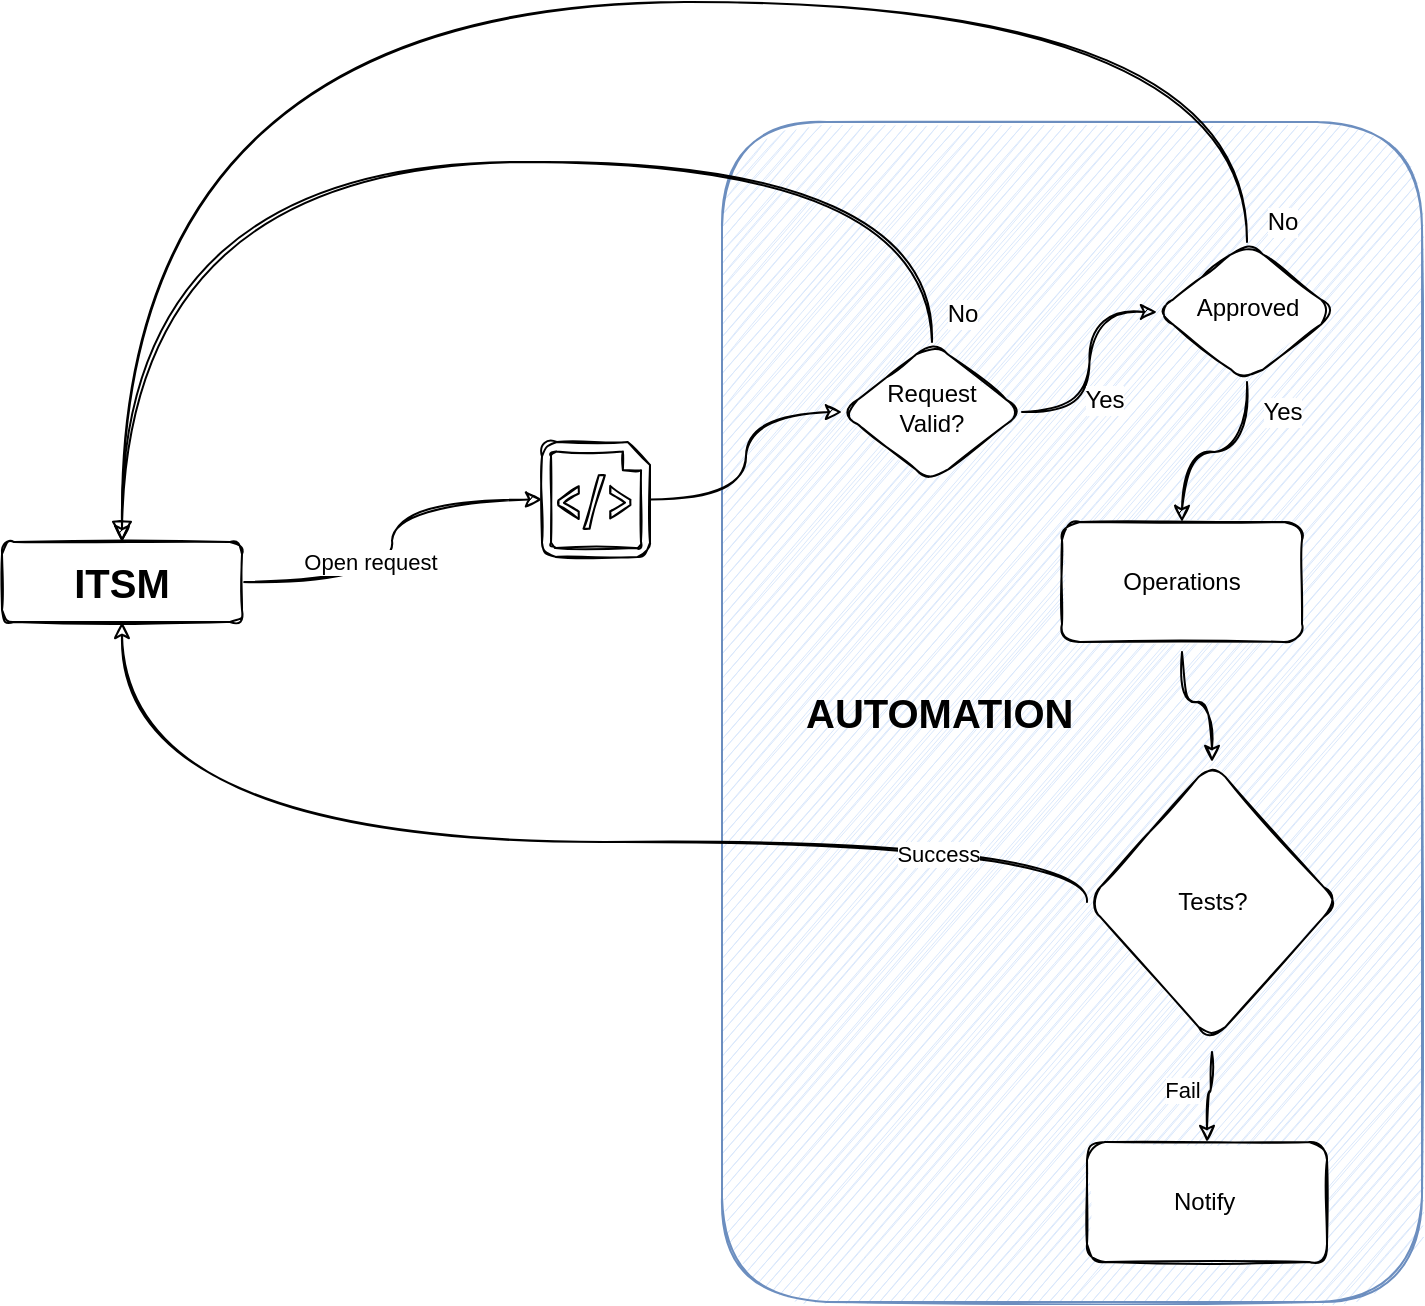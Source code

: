 <mxfile version="14.0.1" type="github">
  <diagram id="C5RBs43oDa-KdzZeNtuy" name="Page-1">
    <mxGraphModel dx="1298" dy="865" grid="1" gridSize="10" guides="1" tooltips="1" connect="1" arrows="1" fold="1" page="1" pageScale="1" pageWidth="827" pageHeight="1169" math="0" shadow="0">
      <root>
        <mxCell id="WIyWlLk6GJQsqaUBKTNV-0" />
        <mxCell id="WIyWlLk6GJQsqaUBKTNV-1" parent="WIyWlLk6GJQsqaUBKTNV-0" />
        <mxCell id="ShlEn4j8O6UnqASMVVu4-1" value="&lt;blockquote style=&quot;margin: 0px 0px 0px 40px ; border: none ; padding: 0px ; font-size: 12px&quot;&gt;&lt;/blockquote&gt;&lt;blockquote style=&quot;margin: 0px 0px 0px 40px ; border: none ; padding: 0px ; font-size: 20px&quot;&gt;AUTOMATION&lt;/blockquote&gt;&lt;blockquote style=&quot;margin: 0px 0px 0px 40px ; border: none ; padding: 0px ; font-size: 12px&quot;&gt;&lt;/blockquote&gt;&lt;blockquote style=&quot;margin: 0px 0px 0px 40px ; border: none ; padding: 0px ; font-size: 12px&quot;&gt;&lt;/blockquote&gt;&lt;blockquote style=&quot;margin: 0px 0px 0px 40px ; border: none ; padding: 0px ; font-size: 12px&quot;&gt;&lt;/blockquote&gt;&lt;blockquote style=&quot;margin: 0px 0px 0px 40px ; border: none ; padding: 0px ; font-size: 12px&quot;&gt;&lt;/blockquote&gt;&lt;blockquote style=&quot;margin: 0px 0px 0px 40px ; border: none ; padding: 0px ; font-size: 12px&quot;&gt;&lt;/blockquote&gt;&lt;blockquote style=&quot;margin: 0px 0px 0px 40px ; border: none ; padding: 0px ; font-size: 12px&quot;&gt;&lt;/blockquote&gt;&lt;blockquote style=&quot;margin: 0px 0px 0px 40px ; border: none ; padding: 0px ; font-size: 12px&quot;&gt;&lt;/blockquote&gt;" style="whiteSpace=wrap;html=1;fontSize=12;glass=0;strokeWidth=1;shadow=0;align=left;sketch=1;rounded=1;labelBackgroundColor=none;labelPosition=center;verticalLabelPosition=middle;verticalAlign=middle;fontStyle=1;fillColor=#dae8fc;strokeColor=#6c8ebf;" vertex="1" parent="WIyWlLk6GJQsqaUBKTNV-1">
          <mxGeometry x="390" y="80" width="350" height="590" as="geometry" />
        </mxCell>
        <mxCell id="ShlEn4j8O6UnqASMVVu4-2" style="edgeStyle=orthogonalEdgeStyle;orthogonalLoop=1;jettySize=auto;html=1;exitX=1;exitY=0.5;exitDx=0;exitDy=0;sketch=1;curved=1;entryX=0;entryY=0.5;entryDx=0;entryDy=0;entryPerimeter=0;" edge="1" parent="WIyWlLk6GJQsqaUBKTNV-1" source="WIyWlLk6GJQsqaUBKTNV-3" target="ShlEn4j8O6UnqASMVVu4-35">
          <mxGeometry relative="1" as="geometry">
            <mxPoint x="210" y="190" as="sourcePoint" />
            <mxPoint x="260" y="345" as="targetPoint" />
          </mxGeometry>
        </mxCell>
        <mxCell id="ShlEn4j8O6UnqASMVVu4-3" value="Open request" style="edgeLabel;html=1;align=center;verticalAlign=middle;resizable=0;points=[];sketch=1;rounded=1;" vertex="1" connectable="0" parent="ShlEn4j8O6UnqASMVVu4-2">
          <mxGeometry x="-0.327" y="-1" relative="1" as="geometry">
            <mxPoint x="-1" y="-11" as="offset" />
          </mxGeometry>
        </mxCell>
        <mxCell id="WIyWlLk6GJQsqaUBKTNV-3" value="ITSM" style="whiteSpace=wrap;html=1;fontSize=20;glass=0;strokeWidth=1;shadow=0;sketch=1;rounded=1;fontStyle=1" parent="WIyWlLk6GJQsqaUBKTNV-1" vertex="1">
          <mxGeometry x="30" y="290" width="120" height="40" as="geometry" />
        </mxCell>
        <mxCell id="WIyWlLk6GJQsqaUBKTNV-5" value="" style="edgeStyle=orthogonalEdgeStyle;html=1;jettySize=auto;orthogonalLoop=1;fontSize=11;endArrow=block;endFill=0;endSize=8;strokeWidth=1;shadow=0;labelBackgroundColor=none;entryX=0.5;entryY=0;entryDx=0;entryDy=0;exitX=0.5;exitY=0;exitDx=0;exitDy=0;sketch=1;curved=1;" parent="WIyWlLk6GJQsqaUBKTNV-1" source="WIyWlLk6GJQsqaUBKTNV-6" target="WIyWlLk6GJQsqaUBKTNV-3" edge="1">
          <mxGeometry x="-0.804" y="10" relative="1" as="geometry">
            <mxPoint as="offset" />
            <mxPoint x="160" y="30" as="targetPoint" />
            <Array as="points">
              <mxPoint x="653" y="20" />
              <mxPoint x="90" y="20" />
            </Array>
          </mxGeometry>
        </mxCell>
        <mxCell id="ShlEn4j8O6UnqASMVVu4-29" value="No" style="edgeLabel;html=1;align=center;verticalAlign=middle;resizable=0;points=[];fontSize=12;" vertex="1" connectable="0" parent="WIyWlLk6GJQsqaUBKTNV-5">
          <mxGeometry x="-0.929" y="-3" relative="1" as="geometry">
            <mxPoint x="14.5" y="24" as="offset" />
          </mxGeometry>
        </mxCell>
        <mxCell id="WIyWlLk6GJQsqaUBKTNV-6" value="Approved" style="rhombus;whiteSpace=wrap;html=1;shadow=0;fontFamily=Helvetica;fontSize=12;align=center;strokeWidth=1;spacing=6;spacingTop=-4;sketch=1;rounded=1;" parent="WIyWlLk6GJQsqaUBKTNV-1" vertex="1">
          <mxGeometry x="607.5" y="140" width="90" height="70" as="geometry" />
        </mxCell>
        <mxCell id="ShlEn4j8O6UnqASMVVu4-15" value="" style="edgeStyle=orthogonalEdgeStyle;orthogonalLoop=1;jettySize=auto;html=1;shadow=0;labelBackgroundColor=none;sourcePerimeterSpacing=5;endFill=0;sketch=1;curved=1;" edge="1" parent="WIyWlLk6GJQsqaUBKTNV-1" source="ShlEn4j8O6UnqASMVVu4-4" target="ShlEn4j8O6UnqASMVVu4-14">
          <mxGeometry relative="1" as="geometry" />
        </mxCell>
        <mxCell id="ShlEn4j8O6UnqASMVVu4-4" value="Operations" style="whiteSpace=wrap;html=1;sketch=1;rounded=1;" vertex="1" parent="WIyWlLk6GJQsqaUBKTNV-1">
          <mxGeometry x="560" y="280" width="120" height="60" as="geometry" />
        </mxCell>
        <mxCell id="ShlEn4j8O6UnqASMVVu4-16" style="edgeStyle=orthogonalEdgeStyle;orthogonalLoop=1;jettySize=auto;html=1;entryX=0.5;entryY=1;entryDx=0;entryDy=0;shadow=0;labelBackgroundColor=none;sourcePerimeterSpacing=5;endFill=0;sketch=1;curved=1;exitX=0;exitY=0.5;exitDx=0;exitDy=0;" edge="1" parent="WIyWlLk6GJQsqaUBKTNV-1" source="ShlEn4j8O6UnqASMVVu4-14" target="WIyWlLk6GJQsqaUBKTNV-3">
          <mxGeometry relative="1" as="geometry">
            <Array as="points">
              <mxPoint x="573" y="440" />
              <mxPoint x="90" y="440" />
            </Array>
          </mxGeometry>
        </mxCell>
        <mxCell id="ShlEn4j8O6UnqASMVVu4-21" value="" style="edgeStyle=orthogonalEdgeStyle;orthogonalLoop=1;jettySize=auto;html=1;shadow=0;labelBackgroundColor=none;sourcePerimeterSpacing=5;endFill=0;sketch=1;curved=1;" edge="1" parent="WIyWlLk6GJQsqaUBKTNV-1" source="ShlEn4j8O6UnqASMVVu4-14" target="ShlEn4j8O6UnqASMVVu4-20">
          <mxGeometry relative="1" as="geometry" />
        </mxCell>
        <mxCell id="ShlEn4j8O6UnqASMVVu4-22" value="Fail" style="edgeLabel;html=1;align=center;verticalAlign=middle;resizable=0;points=[];sketch=1;rounded=1;" vertex="1" connectable="0" parent="ShlEn4j8O6UnqASMVVu4-21">
          <mxGeometry x="-0.2" relative="1" as="geometry">
            <mxPoint x="-15" as="offset" />
          </mxGeometry>
        </mxCell>
        <mxCell id="ShlEn4j8O6UnqASMVVu4-14" value="Tests?" style="rhombus;whiteSpace=wrap;html=1;sketch=1;rounded=1;" vertex="1" parent="WIyWlLk6GJQsqaUBKTNV-1">
          <mxGeometry x="572.5" y="400" width="125" height="140" as="geometry" />
        </mxCell>
        <mxCell id="ShlEn4j8O6UnqASMVVu4-17" value="Success" style="edgeLabel;html=1;align=center;verticalAlign=middle;resizable=0;points=[];sketch=1;rounded=1;" vertex="1" connectable="0" parent="WIyWlLk6GJQsqaUBKTNV-1">
          <mxGeometry x="730" y="210" as="geometry">
            <mxPoint x="-232" y="236" as="offset" />
          </mxGeometry>
        </mxCell>
        <mxCell id="ShlEn4j8O6UnqASMVVu4-20" value="Notify&amp;nbsp;" style="whiteSpace=wrap;html=1;sketch=1;rounded=1;" vertex="1" parent="WIyWlLk6GJQsqaUBKTNV-1">
          <mxGeometry x="572.5" y="590" width="120" height="60" as="geometry" />
        </mxCell>
        <mxCell id="ShlEn4j8O6UnqASMVVu4-26" style="edgeStyle=orthogonalEdgeStyle;curved=1;rounded=1;sketch=1;orthogonalLoop=1;jettySize=auto;html=1;entryX=0;entryY=0.5;entryDx=0;entryDy=0;fontSize=12;exitX=1;exitY=0.5;exitDx=0;exitDy=0;exitPerimeter=0;" edge="1" parent="WIyWlLk6GJQsqaUBKTNV-1" source="ShlEn4j8O6UnqASMVVu4-35" target="ShlEn4j8O6UnqASMVVu4-27">
          <mxGeometry relative="1" as="geometry">
            <mxPoint x="350" y="345" as="sourcePoint" />
          </mxGeometry>
        </mxCell>
        <mxCell id="ShlEn4j8O6UnqASMVVu4-28" style="edgeStyle=orthogonalEdgeStyle;curved=1;rounded=1;sketch=1;orthogonalLoop=1;jettySize=auto;html=1;exitX=1;exitY=0.5;exitDx=0;exitDy=0;entryX=0;entryY=0.5;entryDx=0;entryDy=0;fontSize=12;" edge="1" parent="WIyWlLk6GJQsqaUBKTNV-1" source="ShlEn4j8O6UnqASMVVu4-27" target="WIyWlLk6GJQsqaUBKTNV-6">
          <mxGeometry relative="1" as="geometry" />
        </mxCell>
        <mxCell id="ShlEn4j8O6UnqASMVVu4-30" value="Yes" style="edgeLabel;html=1;align=center;verticalAlign=middle;resizable=0;points=[];fontSize=12;" vertex="1" connectable="0" parent="ShlEn4j8O6UnqASMVVu4-28">
          <mxGeometry x="-0.313" y="-7" relative="1" as="geometry">
            <mxPoint as="offset" />
          </mxGeometry>
        </mxCell>
        <mxCell id="ShlEn4j8O6UnqASMVVu4-31" style="edgeStyle=orthogonalEdgeStyle;curved=1;rounded=1;sketch=1;orthogonalLoop=1;jettySize=auto;html=1;exitX=0.5;exitY=0;exitDx=0;exitDy=0;fontSize=12;" edge="1" parent="WIyWlLk6GJQsqaUBKTNV-1" source="ShlEn4j8O6UnqASMVVu4-27">
          <mxGeometry relative="1" as="geometry">
            <mxPoint x="90" y="290" as="targetPoint" />
            <Array as="points">
              <mxPoint x="495" y="100" />
              <mxPoint x="90" y="100" />
            </Array>
          </mxGeometry>
        </mxCell>
        <mxCell id="ShlEn4j8O6UnqASMVVu4-32" value="No" style="edgeLabel;html=1;align=center;verticalAlign=middle;resizable=0;points=[];fontSize=12;" vertex="1" connectable="0" parent="ShlEn4j8O6UnqASMVVu4-31">
          <mxGeometry x="-0.788" y="4" relative="1" as="geometry">
            <mxPoint x="19" y="58" as="offset" />
          </mxGeometry>
        </mxCell>
        <mxCell id="ShlEn4j8O6UnqASMVVu4-27" value="Request &lt;br&gt;Valid?" style="rhombus;whiteSpace=wrap;html=1;shadow=0;fontFamily=Helvetica;fontSize=12;align=center;strokeWidth=1;spacing=6;spacingTop=-4;sketch=1;rounded=1;" vertex="1" parent="WIyWlLk6GJQsqaUBKTNV-1">
          <mxGeometry x="450" y="190" width="90" height="70" as="geometry" />
        </mxCell>
        <mxCell id="ShlEn4j8O6UnqASMVVu4-23" value="" style="edgeStyle=orthogonalEdgeStyle;curved=1;rounded=1;sketch=1;orthogonalLoop=1;jettySize=auto;html=1;entryX=0.5;entryY=0;entryDx=0;entryDy=0;fontSize=12;exitX=0.5;exitY=1;exitDx=0;exitDy=0;" edge="1" parent="WIyWlLk6GJQsqaUBKTNV-1" source="WIyWlLk6GJQsqaUBKTNV-6" target="ShlEn4j8O6UnqASMVVu4-4">
          <mxGeometry x="-0.805" relative="1" as="geometry">
            <mxPoint x="653" y="230" as="sourcePoint" />
            <Array as="points" />
            <mxPoint as="offset" />
          </mxGeometry>
        </mxCell>
        <mxCell id="ShlEn4j8O6UnqASMVVu4-34" value="Yes" style="edgeLabel;html=1;align=center;verticalAlign=middle;resizable=0;points=[];fontSize=12;" vertex="1" connectable="0" parent="ShlEn4j8O6UnqASMVVu4-23">
          <mxGeometry x="-0.473" y="-7" relative="1" as="geometry">
            <mxPoint x="24.5" y="-12" as="offset" />
          </mxGeometry>
        </mxCell>
        <mxCell id="ShlEn4j8O6UnqASMVVu4-35" value="" style="aspect=fixed;pointerEvents=1;shadow=0;dashed=0;html=1;labelPosition=center;verticalLabelPosition=bottom;verticalAlign=top;align=center;shape=mxgraph.azure.script_file;rounded=1;labelBackgroundColor=none;sketch=1;fontSize=12;" vertex="1" parent="WIyWlLk6GJQsqaUBKTNV-1">
          <mxGeometry x="300" y="240" width="54" height="57.45" as="geometry" />
        </mxCell>
      </root>
    </mxGraphModel>
  </diagram>
</mxfile>
